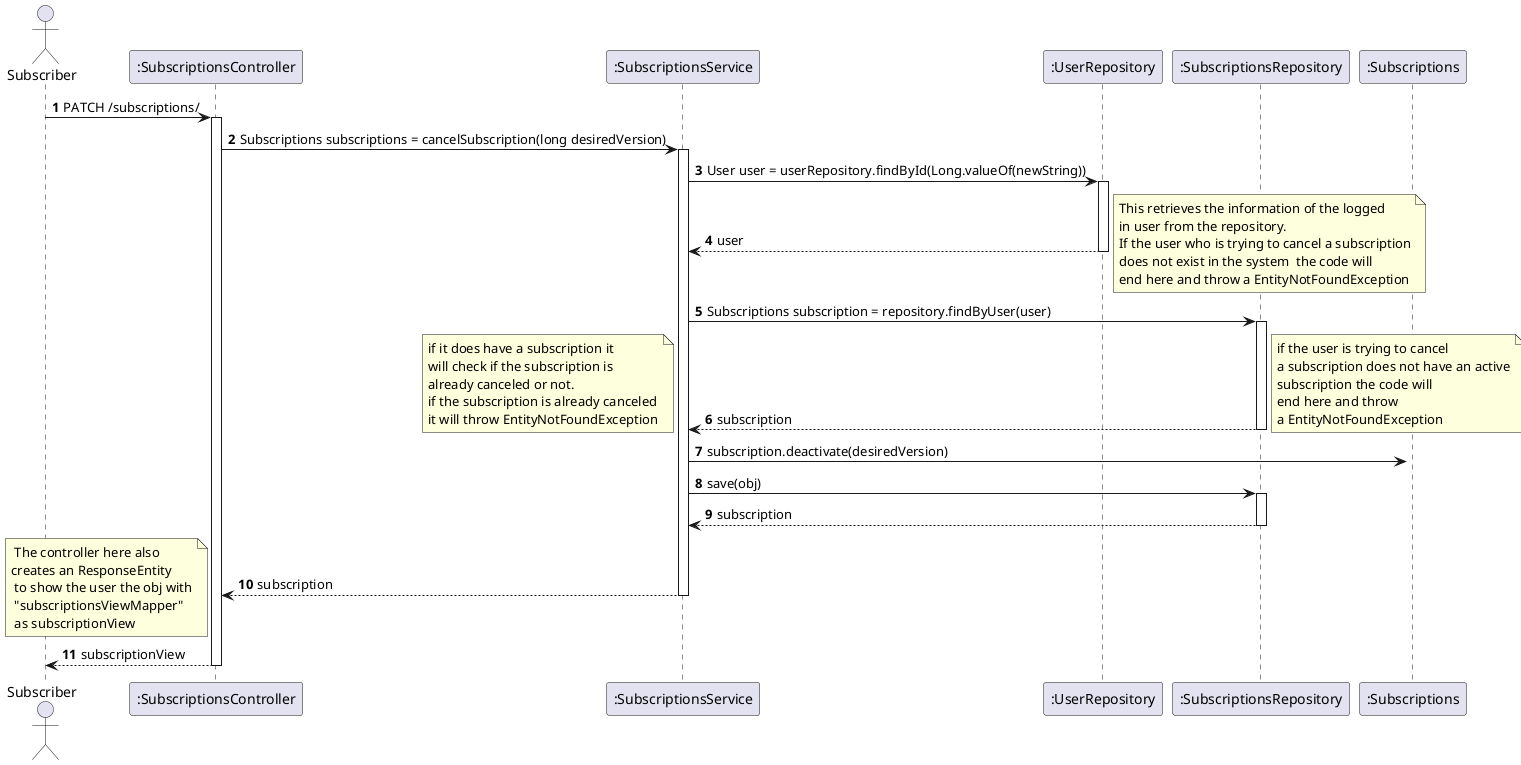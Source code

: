 @startuml
'https://plantuml.com/sequence-diagram
autoactivate on
autonumber


actor "Subscriber" as Ac
participant ":SubscriptionsController" as Ctrl
participant ":SubscriptionsService" as Serv
participant ":UserRepository" as UserRepo
participant ":SubscriptionsRepository" as SubRepo
participant ":Subscriptions" as Sub

Ac -> Ctrl : PATCH /subscriptions/
Ctrl -> Serv : Subscriptions subscriptions = cancelSubscription(long desiredVersion)

Serv -> UserRepo :User user = userRepository.findById(Long.valueOf(newString))
UserRepo --> Serv : user

note right
  This retrieves the information of the logged
  in user from the repository.
  If the user who is trying to cancel a subscription
  does not exist in the system  the code will
  end here and throw a EntityNotFoundException
end note

Serv -> SubRepo :Subscriptions subscription = repository.findByUser(user)
SubRepo --> Serv : subscription

note right
  if the user is trying to cancel
  a subscription does not have an active
  subscription the code will
  end here and throw
  a EntityNotFoundException
end note

note left
  if it does have a subscription it
  will check if the subscription is
  already canceled or not.
  if the subscription is already canceled
  it will throw EntityNotFoundException
end note

deactivate Sub
Serv -> Sub : subscription.deactivate(desiredVersion)


Serv -> SubRepo: save(obj)
SubRepo --> Serv: subscription
Serv --> Ctrl: subscription


note left
 The controller here also
creates an ResponseEntity
 to show the user the obj with
 "subscriptionsViewMapper"
 as subscriptionView
end note
Ac <-- Ctrl : subscriptionView

@enduml
